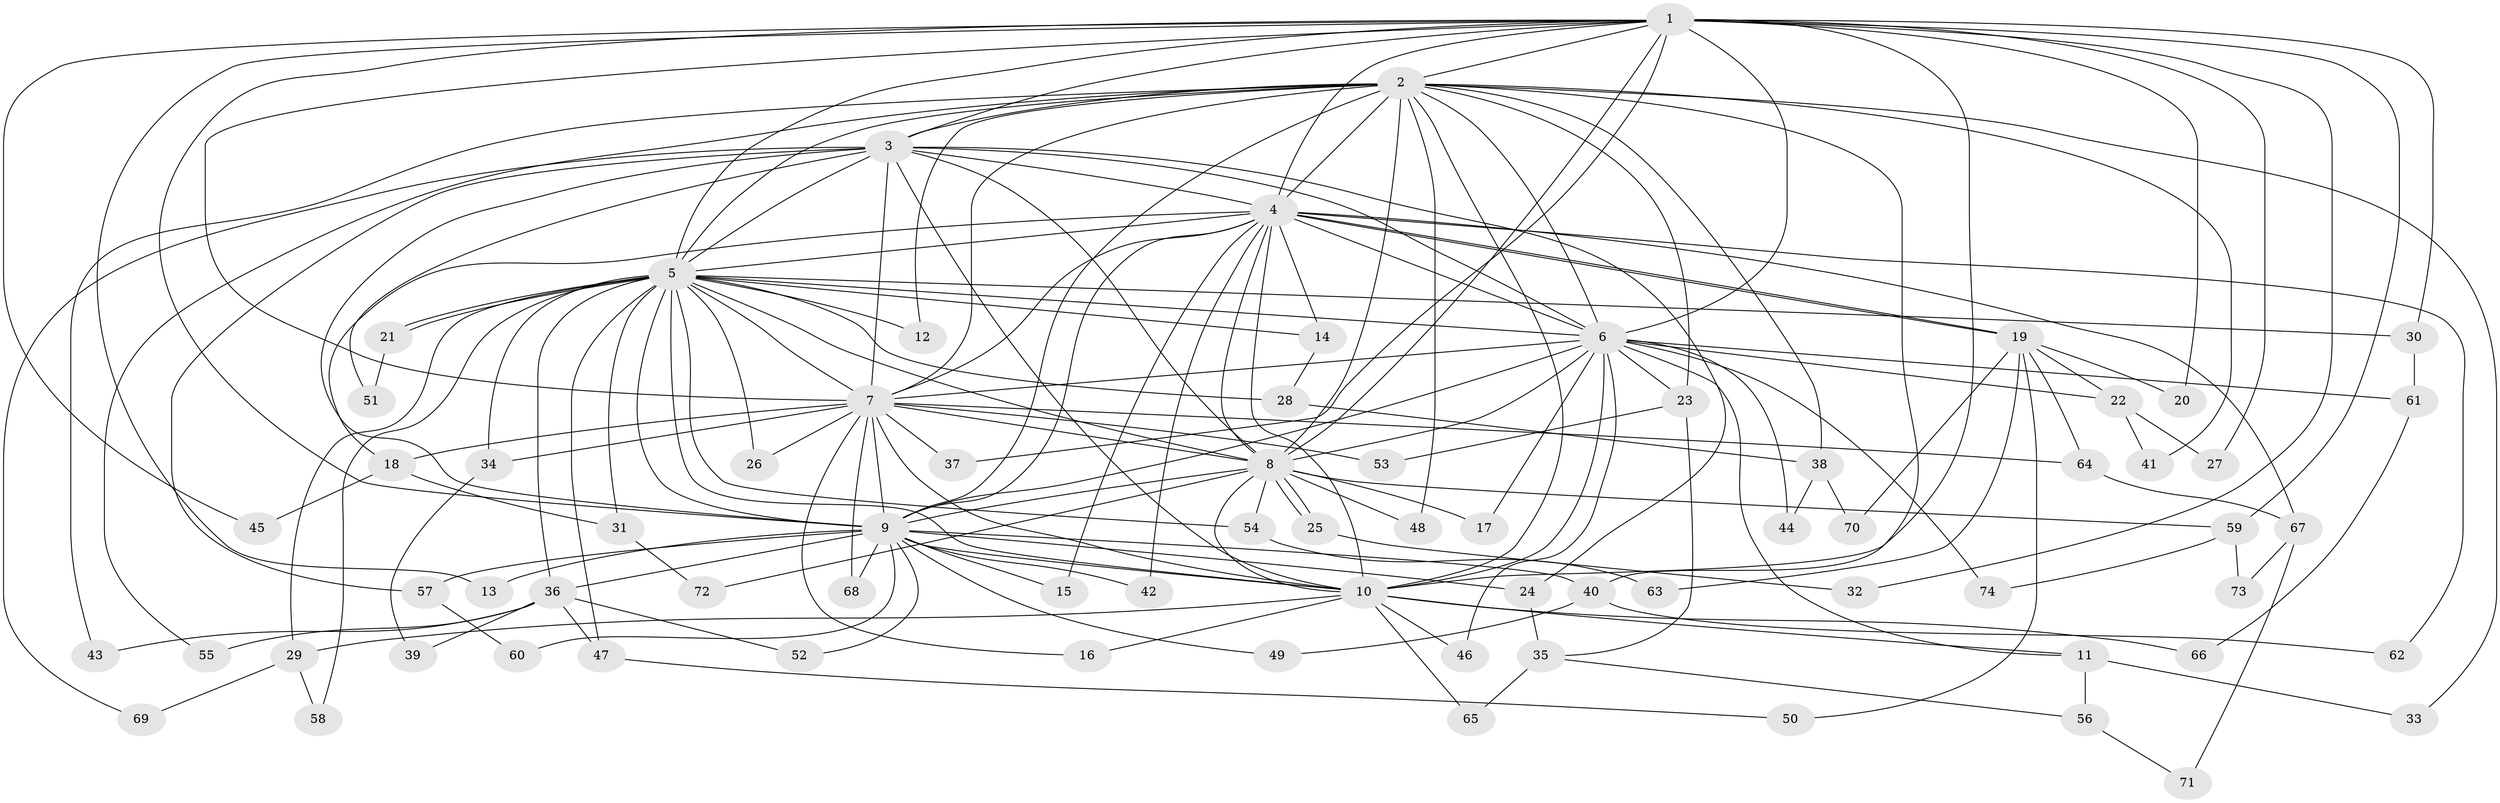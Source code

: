 // Generated by graph-tools (version 1.1) at 2025/11/02/27/25 16:11:05]
// undirected, 74 vertices, 173 edges
graph export_dot {
graph [start="1"]
  node [color=gray90,style=filled];
  1;
  2;
  3;
  4;
  5;
  6;
  7;
  8;
  9;
  10;
  11;
  12;
  13;
  14;
  15;
  16;
  17;
  18;
  19;
  20;
  21;
  22;
  23;
  24;
  25;
  26;
  27;
  28;
  29;
  30;
  31;
  32;
  33;
  34;
  35;
  36;
  37;
  38;
  39;
  40;
  41;
  42;
  43;
  44;
  45;
  46;
  47;
  48;
  49;
  50;
  51;
  52;
  53;
  54;
  55;
  56;
  57;
  58;
  59;
  60;
  61;
  62;
  63;
  64;
  65;
  66;
  67;
  68;
  69;
  70;
  71;
  72;
  73;
  74;
  1 -- 2;
  1 -- 3;
  1 -- 4;
  1 -- 5;
  1 -- 6;
  1 -- 7;
  1 -- 8;
  1 -- 9;
  1 -- 10;
  1 -- 13;
  1 -- 20;
  1 -- 27;
  1 -- 30;
  1 -- 32;
  1 -- 37;
  1 -- 45;
  1 -- 59;
  2 -- 3;
  2 -- 4;
  2 -- 5;
  2 -- 6;
  2 -- 7;
  2 -- 8;
  2 -- 9;
  2 -- 10;
  2 -- 12;
  2 -- 23;
  2 -- 33;
  2 -- 38;
  2 -- 40;
  2 -- 41;
  2 -- 43;
  2 -- 48;
  2 -- 55;
  3 -- 4;
  3 -- 5;
  3 -- 6;
  3 -- 7;
  3 -- 8;
  3 -- 9;
  3 -- 10;
  3 -- 24;
  3 -- 51;
  3 -- 57;
  3 -- 69;
  4 -- 5;
  4 -- 6;
  4 -- 7;
  4 -- 8;
  4 -- 9;
  4 -- 10;
  4 -- 14;
  4 -- 15;
  4 -- 18;
  4 -- 19;
  4 -- 19;
  4 -- 42;
  4 -- 62;
  4 -- 67;
  5 -- 6;
  5 -- 7;
  5 -- 8;
  5 -- 9;
  5 -- 10;
  5 -- 12;
  5 -- 14;
  5 -- 21;
  5 -- 21;
  5 -- 26;
  5 -- 28;
  5 -- 29;
  5 -- 30;
  5 -- 31;
  5 -- 34;
  5 -- 36;
  5 -- 47;
  5 -- 54;
  5 -- 58;
  6 -- 7;
  6 -- 8;
  6 -- 9;
  6 -- 10;
  6 -- 11;
  6 -- 17;
  6 -- 22;
  6 -- 23;
  6 -- 44;
  6 -- 46;
  6 -- 61;
  6 -- 74;
  7 -- 8;
  7 -- 9;
  7 -- 10;
  7 -- 16;
  7 -- 18;
  7 -- 26;
  7 -- 34;
  7 -- 37;
  7 -- 53;
  7 -- 64;
  7 -- 68;
  8 -- 9;
  8 -- 10;
  8 -- 17;
  8 -- 25;
  8 -- 25;
  8 -- 48;
  8 -- 54;
  8 -- 59;
  8 -- 72;
  9 -- 10;
  9 -- 13;
  9 -- 15;
  9 -- 24;
  9 -- 36;
  9 -- 40;
  9 -- 42;
  9 -- 49;
  9 -- 52;
  9 -- 57;
  9 -- 60;
  9 -- 68;
  10 -- 11;
  10 -- 16;
  10 -- 29;
  10 -- 46;
  10 -- 65;
  10 -- 66;
  11 -- 33;
  11 -- 56;
  14 -- 28;
  18 -- 31;
  18 -- 45;
  19 -- 20;
  19 -- 22;
  19 -- 50;
  19 -- 63;
  19 -- 64;
  19 -- 70;
  21 -- 51;
  22 -- 27;
  22 -- 41;
  23 -- 35;
  23 -- 53;
  24 -- 35;
  25 -- 32;
  28 -- 38;
  29 -- 58;
  29 -- 69;
  30 -- 61;
  31 -- 72;
  34 -- 39;
  35 -- 56;
  35 -- 65;
  36 -- 39;
  36 -- 43;
  36 -- 47;
  36 -- 52;
  36 -- 55;
  38 -- 44;
  38 -- 70;
  40 -- 49;
  40 -- 62;
  47 -- 50;
  54 -- 63;
  56 -- 71;
  57 -- 60;
  59 -- 73;
  59 -- 74;
  61 -- 66;
  64 -- 67;
  67 -- 71;
  67 -- 73;
}
